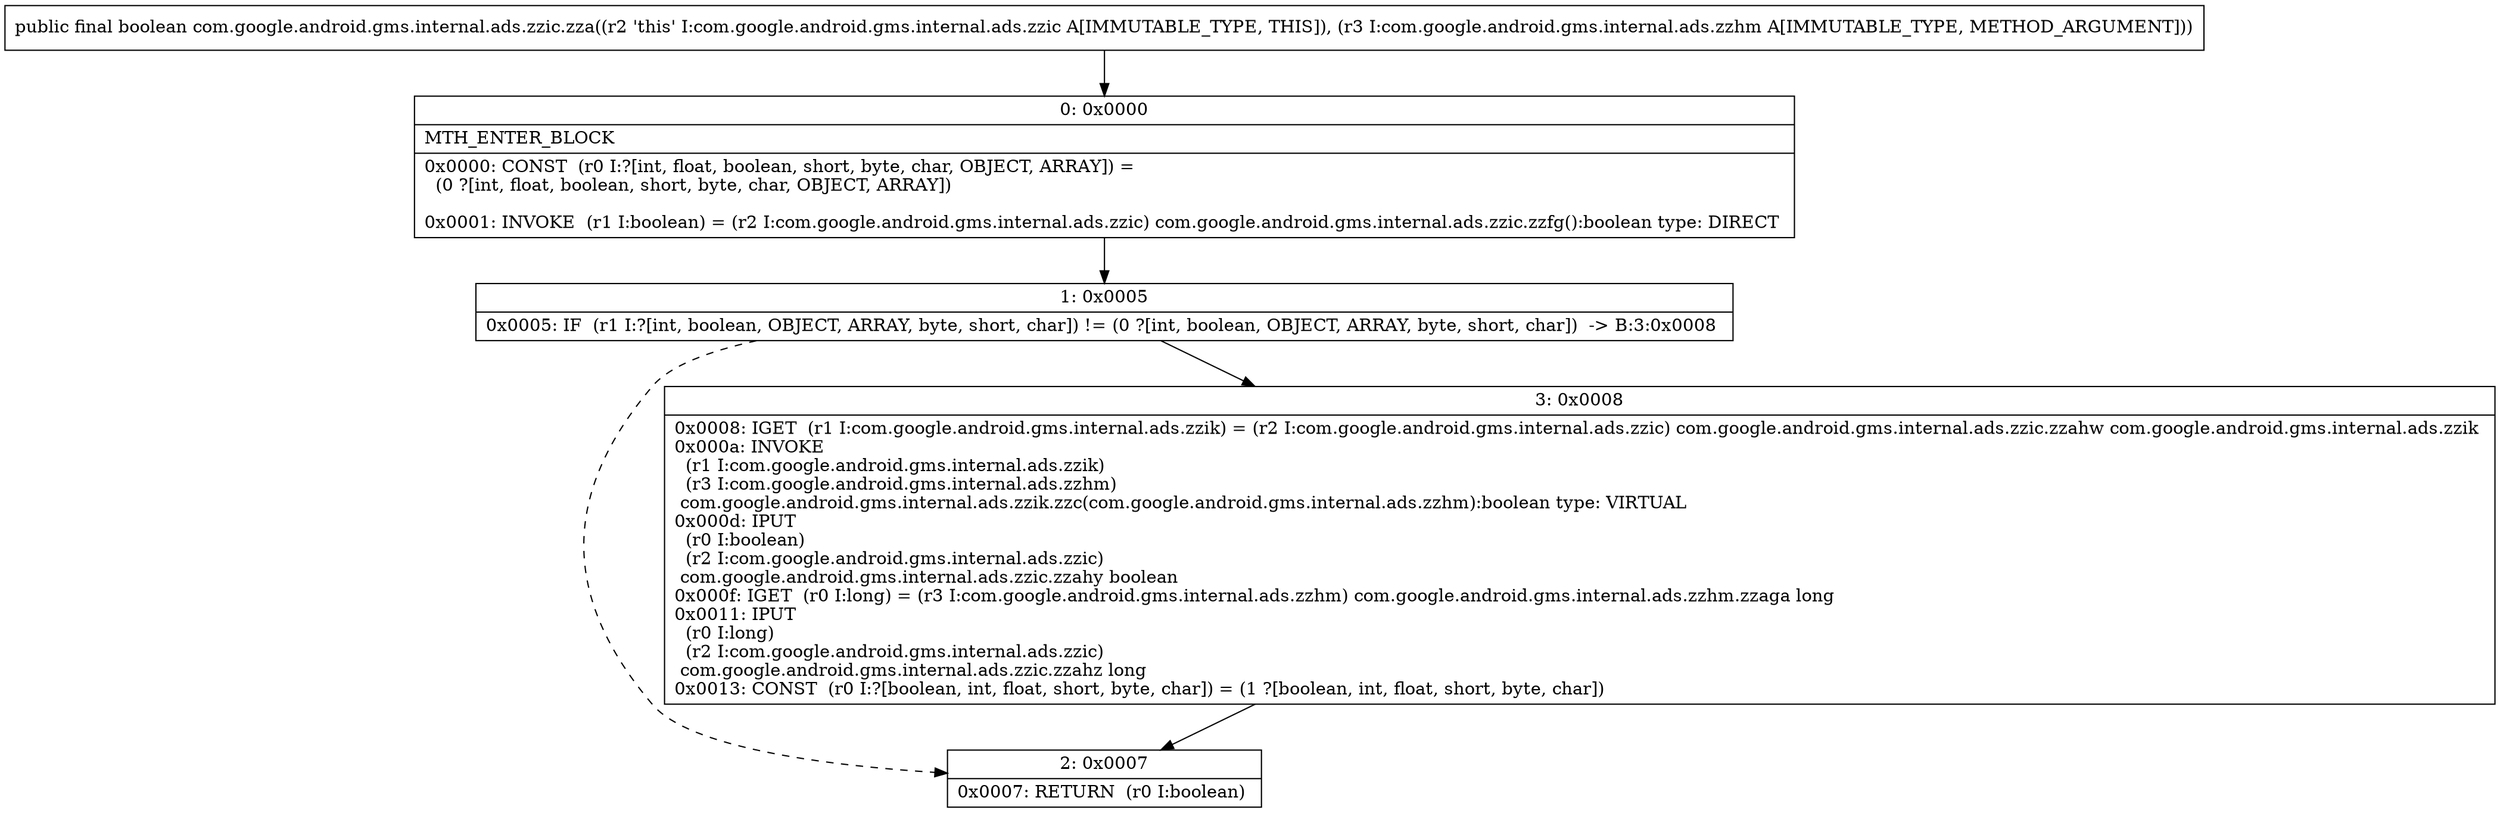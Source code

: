digraph "CFG forcom.google.android.gms.internal.ads.zzic.zza(Lcom\/google\/android\/gms\/internal\/ads\/zzhm;)Z" {
Node_0 [shape=record,label="{0\:\ 0x0000|MTH_ENTER_BLOCK\l|0x0000: CONST  (r0 I:?[int, float, boolean, short, byte, char, OBJECT, ARRAY]) = \l  (0 ?[int, float, boolean, short, byte, char, OBJECT, ARRAY])\l \l0x0001: INVOKE  (r1 I:boolean) = (r2 I:com.google.android.gms.internal.ads.zzic) com.google.android.gms.internal.ads.zzic.zzfg():boolean type: DIRECT \l}"];
Node_1 [shape=record,label="{1\:\ 0x0005|0x0005: IF  (r1 I:?[int, boolean, OBJECT, ARRAY, byte, short, char]) != (0 ?[int, boolean, OBJECT, ARRAY, byte, short, char])  \-\> B:3:0x0008 \l}"];
Node_2 [shape=record,label="{2\:\ 0x0007|0x0007: RETURN  (r0 I:boolean) \l}"];
Node_3 [shape=record,label="{3\:\ 0x0008|0x0008: IGET  (r1 I:com.google.android.gms.internal.ads.zzik) = (r2 I:com.google.android.gms.internal.ads.zzic) com.google.android.gms.internal.ads.zzic.zzahw com.google.android.gms.internal.ads.zzik \l0x000a: INVOKE  \l  (r1 I:com.google.android.gms.internal.ads.zzik)\l  (r3 I:com.google.android.gms.internal.ads.zzhm)\l com.google.android.gms.internal.ads.zzik.zzc(com.google.android.gms.internal.ads.zzhm):boolean type: VIRTUAL \l0x000d: IPUT  \l  (r0 I:boolean)\l  (r2 I:com.google.android.gms.internal.ads.zzic)\l com.google.android.gms.internal.ads.zzic.zzahy boolean \l0x000f: IGET  (r0 I:long) = (r3 I:com.google.android.gms.internal.ads.zzhm) com.google.android.gms.internal.ads.zzhm.zzaga long \l0x0011: IPUT  \l  (r0 I:long)\l  (r2 I:com.google.android.gms.internal.ads.zzic)\l com.google.android.gms.internal.ads.zzic.zzahz long \l0x0013: CONST  (r0 I:?[boolean, int, float, short, byte, char]) = (1 ?[boolean, int, float, short, byte, char]) \l}"];
MethodNode[shape=record,label="{public final boolean com.google.android.gms.internal.ads.zzic.zza((r2 'this' I:com.google.android.gms.internal.ads.zzic A[IMMUTABLE_TYPE, THIS]), (r3 I:com.google.android.gms.internal.ads.zzhm A[IMMUTABLE_TYPE, METHOD_ARGUMENT])) }"];
MethodNode -> Node_0;
Node_0 -> Node_1;
Node_1 -> Node_2[style=dashed];
Node_1 -> Node_3;
Node_3 -> Node_2;
}

